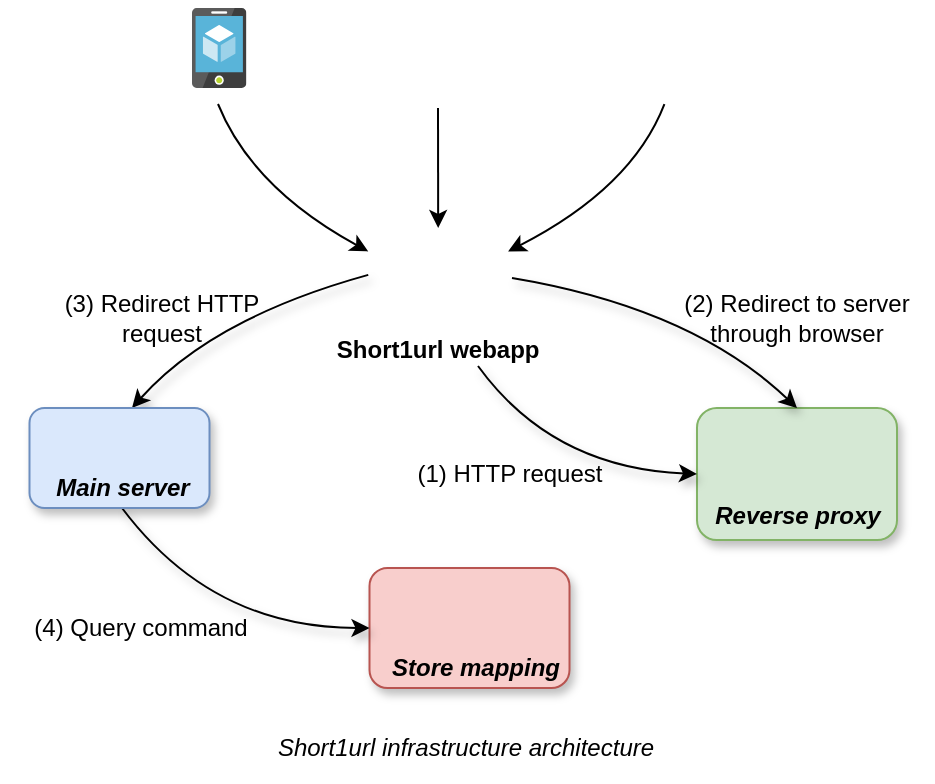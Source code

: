 <mxfile version="22.0.8" type="device">
  <diagram name="Page-1" id="esNWT9mSlbRLuBSzFxfD">
    <mxGraphModel dx="1097" dy="599" grid="1" gridSize="10" guides="1" tooltips="1" connect="1" arrows="1" fold="1" page="1" pageScale="1" pageWidth="850" pageHeight="1100" math="0" shadow="0">
      <root>
        <mxCell id="0" />
        <mxCell id="1" parent="0" />
        <mxCell id="9hjlnC2cQS0SMQREBwqv-1" value="" style="swimlane;startSize=0;rounded=0;dashed=1;swimlaneLine=1;gradientColor=none;strokeColor=none;fillColor=none;" parent="1" vertex="1">
          <mxGeometry x="60" y="140" width="420" height="280" as="geometry" />
        </mxCell>
        <mxCell id="9hjlnC2cQS0SMQREBwqv-13" value="" style="rounded=1;whiteSpace=wrap;html=1;fillColor=#f8cecc;strokeColor=#b85450;shadow=1;" parent="9hjlnC2cQS0SMQREBwqv-1" vertex="1">
          <mxGeometry x="138.75" y="180" width="100" height="60" as="geometry" />
        </mxCell>
        <mxCell id="9hjlnC2cQS0SMQREBwqv-15" value="&lt;i&gt;&lt;b&gt;Store mapping&lt;/b&gt;&lt;/i&gt;" style="text;html=1;strokeColor=none;fillColor=none;align=center;verticalAlign=middle;whiteSpace=wrap;rounded=0;shadow=1;" parent="9hjlnC2cQS0SMQREBwqv-1" vertex="1">
          <mxGeometry x="120" y="220" width="143.75" height="20" as="geometry" />
        </mxCell>
        <mxCell id="9hjlnC2cQS0SMQREBwqv-17" value="" style="shape=image;verticalLabelPosition=bottom;labelBackgroundColor=default;verticalAlign=top;aspect=fixed;imageAspect=0;image=https://www.svgrepo.com/show/303460/redis-logo.svg;shadow=1;" parent="9hjlnC2cQS0SMQREBwqv-1" vertex="1">
          <mxGeometry x="171.87" y="180" width="40" height="40" as="geometry" />
        </mxCell>
        <mxCell id="9hjlnC2cQS0SMQREBwqv-27" value="(4) Query command" style="text;html=1;align=center;verticalAlign=middle;resizable=0;points=[];autosize=1;strokeColor=none;fillColor=none;shadow=1;" parent="9hjlnC2cQS0SMQREBwqv-1" vertex="1">
          <mxGeometry x="-41.25" y="195" width="130" height="30" as="geometry" />
        </mxCell>
        <mxCell id="9hjlnC2cQS0SMQREBwqv-28" value="" style="endArrow=classic;html=1;exitX=0;exitY=0.5;exitDx=0;exitDy=0;jumpStyle=arc;curved=1;shadow=1;" parent="9hjlnC2cQS0SMQREBwqv-1" source="B3qt_1SEBNGEb0ojF064-14" edge="1">
          <mxGeometry width="50" height="50" relative="1" as="geometry">
            <mxPoint x="140" y="55" as="sourcePoint" />
            <mxPoint x="20" y="100" as="targetPoint" />
            <Array as="points">
              <mxPoint x="60" y="55" />
            </Array>
          </mxGeometry>
        </mxCell>
        <mxCell id="9hjlnC2cQS0SMQREBwqv-39" value="&lt;i&gt;Short1url infrastructure architecture&lt;/i&gt;" style="text;html=1;strokeColor=none;fillColor=none;align=center;verticalAlign=middle;whiteSpace=wrap;rounded=0;shadow=1;" parent="9hjlnC2cQS0SMQREBwqv-1" vertex="1">
          <mxGeometry x="88.75" y="260" width="196.25" height="20" as="geometry" />
        </mxCell>
        <mxCell id="9hjlnC2cQS0SMQREBwqv-26" value="" style="endArrow=classic;html=1;exitX=0.5;exitY=1;exitDx=0;exitDy=0;shadow=1;entryX=0;entryY=0.5;entryDx=0;entryDy=0;curved=1;" parent="9hjlnC2cQS0SMQREBwqv-1" source="9hjlnC2cQS0SMQREBwqv-8" edge="1" target="9hjlnC2cQS0SMQREBwqv-13">
          <mxGeometry width="50" height="50" relative="1" as="geometry">
            <mxPoint x="76.25" y="310" as="sourcePoint" />
            <mxPoint x="76.75" y="360" as="targetPoint" />
            <Array as="points">
              <mxPoint x="60" y="210" />
            </Array>
          </mxGeometry>
        </mxCell>
        <mxCell id="B3qt_1SEBNGEb0ojF064-11" value="(1) HTTP request" style="text;html=1;strokeColor=none;fillColor=none;align=center;verticalAlign=middle;whiteSpace=wrap;rounded=0;" vertex="1" parent="9hjlnC2cQS0SMQREBwqv-1">
          <mxGeometry x="153.75" y="118" width="110" height="30" as="geometry" />
        </mxCell>
        <mxCell id="B3qt_1SEBNGEb0ojF064-14" value="Short1url webapp" style="shape=image;verticalLabelPosition=bottom;labelBackgroundColor=default;verticalAlign=top;aspect=fixed;imageAspect=0;image=https://static-00.iconduck.com/assets.00/nuxtjs-icon-512x343-16hzp9e7.png;fontStyle=1" vertex="1" parent="9hjlnC2cQS0SMQREBwqv-1">
          <mxGeometry x="138.13" y="10" width="69.93" height="46.84" as="geometry" />
        </mxCell>
        <mxCell id="9hjlnC2cQS0SMQREBwqv-7" value="" style="rounded=1;whiteSpace=wrap;html=1;fillColor=#dae8fc;strokeColor=#6c8ebf;shadow=1;" parent="9hjlnC2cQS0SMQREBwqv-1" vertex="1">
          <mxGeometry x="-31.25" y="100" width="90" height="50" as="geometry" />
        </mxCell>
        <mxCell id="9hjlnC2cQS0SMQREBwqv-8" value="&lt;i&gt;&lt;b&gt;Main server&lt;/b&gt;&lt;/i&gt;" style="text;html=1;strokeColor=none;fillColor=none;align=center;verticalAlign=middle;whiteSpace=wrap;rounded=0;shadow=1;" parent="9hjlnC2cQS0SMQREBwqv-1" vertex="1">
          <mxGeometry x="-41.25" y="130" width="112.5" height="20" as="geometry" />
        </mxCell>
        <mxCell id="B3qt_1SEBNGEb0ojF064-13" value="" style="shape=image;verticalLabelPosition=bottom;labelBackgroundColor=default;verticalAlign=top;aspect=fixed;imageAspect=0;image=https://richrose.dev/images/go-logo.png;" vertex="1" parent="9hjlnC2cQS0SMQREBwqv-1">
          <mxGeometry x="-14.75" y="108.72" width="57" height="21.28" as="geometry" />
        </mxCell>
        <mxCell id="9hjlnC2cQS0SMQREBwqv-37" value="(3) Redirect HTTP request" style="text;html=1;strokeColor=none;fillColor=none;align=center;verticalAlign=middle;whiteSpace=wrap;rounded=0;shadow=1;" parent="9hjlnC2cQS0SMQREBwqv-1" vertex="1">
          <mxGeometry x="-18.75" y="40" width="107.5" height="30" as="geometry" />
        </mxCell>
        <mxCell id="9hjlnC2cQS0SMQREBwqv-19" value="" style="rounded=1;whiteSpace=wrap;html=1;fillColor=#d5e8d4;strokeColor=#82b366;shadow=1;" parent="9hjlnC2cQS0SMQREBwqv-1" vertex="1">
          <mxGeometry x="302.5" y="100" width="100" height="66" as="geometry" />
        </mxCell>
        <mxCell id="B3qt_1SEBNGEb0ojF064-4" value="" style="group" vertex="1" connectable="0" parent="9hjlnC2cQS0SMQREBwqv-1">
          <mxGeometry x="290" y="108" width="122.5" height="72" as="geometry" />
        </mxCell>
        <mxCell id="9hjlnC2cQS0SMQREBwqv-21" value="&lt;i&gt;&lt;b&gt;Reverse proxy&lt;/b&gt;&lt;/i&gt;" style="text;html=1;strokeColor=none;fillColor=none;align=center;verticalAlign=middle;whiteSpace=wrap;rounded=0;shadow=1;" parent="B3qt_1SEBNGEb0ojF064-4" vertex="1">
          <mxGeometry x="2.5" y="37" width="120" height="17" as="geometry" />
        </mxCell>
        <mxCell id="9hjlnC2cQS0SMQREBwqv-24" value="" style="shape=image;verticalLabelPosition=bottom;labelBackgroundColor=default;verticalAlign=top;aspect=fixed;imageAspect=0;image=https://www.svgrepo.com/show/373924/nginx.svg;shadow=1;" parent="B3qt_1SEBNGEb0ojF064-4" vertex="1">
          <mxGeometry x="40" y="-8" width="45" height="45" as="geometry" />
        </mxCell>
        <mxCell id="9hjlnC2cQS0SMQREBwqv-35" value="(2) Redirect to server through browser" style="text;html=1;strokeColor=none;fillColor=none;align=center;verticalAlign=middle;whiteSpace=wrap;rounded=0;shadow=0;" parent="9hjlnC2cQS0SMQREBwqv-1" vertex="1">
          <mxGeometry x="291.25" y="40" width="122.5" height="30" as="geometry" />
        </mxCell>
        <mxCell id="9hjlnC2cQS0SMQREBwqv-31" value="" style="endArrow=classic;html=1;jumpStyle=arc;curved=1;shadow=1;entryX=0.5;entryY=0;entryDx=0;entryDy=0;" parent="1" target="9hjlnC2cQS0SMQREBwqv-19" edge="1">
          <mxGeometry width="50" height="50" relative="1" as="geometry">
            <mxPoint x="270" y="175" as="sourcePoint" />
            <mxPoint x="480" y="100" as="targetPoint" />
            <Array as="points">
              <mxPoint x="360" y="190" />
            </Array>
          </mxGeometry>
        </mxCell>
        <mxCell id="9hjlnC2cQS0SMQREBwqv-33" value="" style="endArrow=classic;html=1;jumpStyle=arc;curved=1;entryX=0;entryY=0.5;entryDx=0;entryDy=0;shadow=1;" parent="1" target="9hjlnC2cQS0SMQREBwqv-19" edge="1">
          <mxGeometry width="50" height="50" relative="1" as="geometry">
            <mxPoint x="253" y="219" as="sourcePoint" />
            <mxPoint x="361.25" y="380" as="targetPoint" />
            <Array as="points">
              <mxPoint x="290" y="270" />
            </Array>
          </mxGeometry>
        </mxCell>
        <mxCell id="B3qt_1SEBNGEb0ojF064-15" value="" style="shape=image;html=1;verticalAlign=top;verticalLabelPosition=bottom;labelBackgroundColor=#ffffff;imageAspect=0;aspect=fixed;image=https://cdn0.iconfinder.com/data/icons/job-seeker/256/laptop_job_seeker_employee_unemployee_work_1-128.png" vertex="1" parent="1">
          <mxGeometry x="210" y="40" width="48" height="48" as="geometry" />
        </mxCell>
        <mxCell id="B3qt_1SEBNGEb0ojF064-19" value="" style="shape=image;html=1;verticalAlign=top;verticalLabelPosition=bottom;labelBackgroundColor=#ffffff;imageAspect=0;aspect=fixed;image=https://cdn2.iconfinder.com/data/icons/whcompare-isometric-web-hosting-servers/50/web-browser-on-laptop-128.png" vertex="1" parent="1">
          <mxGeometry x="320" y="36" width="48" height="48" as="geometry" />
        </mxCell>
        <mxCell id="B3qt_1SEBNGEb0ojF064-20" value="" style="image;sketch=0;aspect=fixed;html=1;points=[];align=center;fontSize=12;image=img/lib/mscae/App_Service_Mobile_App.svg;" vertex="1" parent="1">
          <mxGeometry x="110" y="40" width="27.2" height="40" as="geometry" />
        </mxCell>
        <mxCell id="B3qt_1SEBNGEb0ojF064-21" value="" style="endArrow=classic;html=1;rounded=0;entryX=0.5;entryY=0;entryDx=0;entryDy=0;" edge="1" parent="1" target="B3qt_1SEBNGEb0ojF064-14">
          <mxGeometry width="50" height="50" relative="1" as="geometry">
            <mxPoint x="233" y="90" as="sourcePoint" />
            <mxPoint x="300" y="60" as="targetPoint" />
          </mxGeometry>
        </mxCell>
        <mxCell id="B3qt_1SEBNGEb0ojF064-22" value="" style="endArrow=classic;html=1;curved=1;exitX=0.546;exitY=1.085;exitDx=0;exitDy=0;exitPerimeter=0;entryX=1;entryY=0.25;entryDx=0;entryDy=0;" edge="1" parent="1" source="B3qt_1SEBNGEb0ojF064-19" target="B3qt_1SEBNGEb0ojF064-14">
          <mxGeometry width="50" height="50" relative="1" as="geometry">
            <mxPoint x="340" y="100" as="sourcePoint" />
            <mxPoint x="390" y="50" as="targetPoint" />
            <Array as="points">
              <mxPoint x="330" y="130" />
            </Array>
          </mxGeometry>
        </mxCell>
        <mxCell id="B3qt_1SEBNGEb0ojF064-23" value="" style="endArrow=classic;html=1;entryX=0;entryY=0.25;entryDx=0;entryDy=0;curved=1;" edge="1" parent="1" target="B3qt_1SEBNGEb0ojF064-14">
          <mxGeometry width="50" height="50" relative="1" as="geometry">
            <mxPoint x="123" y="88" as="sourcePoint" />
            <mxPoint x="270" y="20" as="targetPoint" />
            <Array as="points">
              <mxPoint x="140" y="130" />
            </Array>
          </mxGeometry>
        </mxCell>
      </root>
    </mxGraphModel>
  </diagram>
</mxfile>
